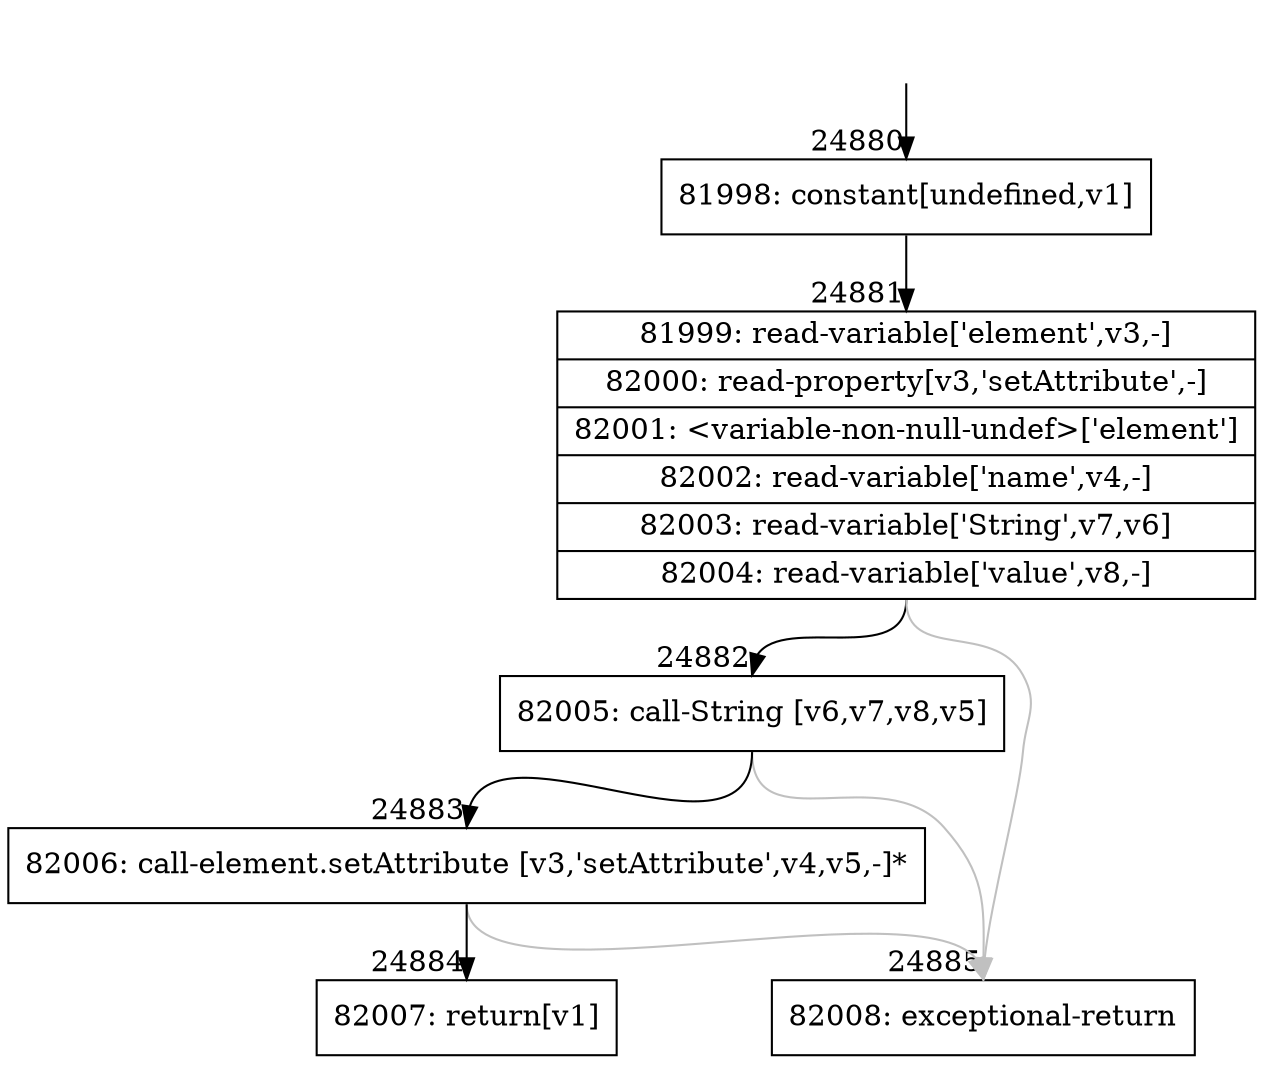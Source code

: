 digraph {
rankdir="TD"
BB_entry2188[shape=none,label=""];
BB_entry2188 -> BB24880 [tailport=s, headport=n, headlabel="    24880"]
BB24880 [shape=record label="{81998: constant[undefined,v1]}" ] 
BB24880 -> BB24881 [tailport=s, headport=n, headlabel="      24881"]
BB24881 [shape=record label="{81999: read-variable['element',v3,-]|82000: read-property[v3,'setAttribute',-]|82001: \<variable-non-null-undef\>['element']|82002: read-variable['name',v4,-]|82003: read-variable['String',v7,v6]|82004: read-variable['value',v8,-]}" ] 
BB24881 -> BB24882 [tailport=s, headport=n, headlabel="      24882"]
BB24881 -> BB24885 [tailport=s, headport=n, color=gray, headlabel="      24885"]
BB24882 [shape=record label="{82005: call-String [v6,v7,v8,v5]}" ] 
BB24882 -> BB24883 [tailport=s, headport=n, headlabel="      24883"]
BB24882 -> BB24885 [tailport=s, headport=n, color=gray]
BB24883 [shape=record label="{82006: call-element.setAttribute [v3,'setAttribute',v4,v5,-]*}" ] 
BB24883 -> BB24884 [tailport=s, headport=n, headlabel="      24884"]
BB24883 -> BB24885 [tailport=s, headport=n, color=gray]
BB24884 [shape=record label="{82007: return[v1]}" ] 
BB24885 [shape=record label="{82008: exceptional-return}" ] 
//#$~ 46519
}
